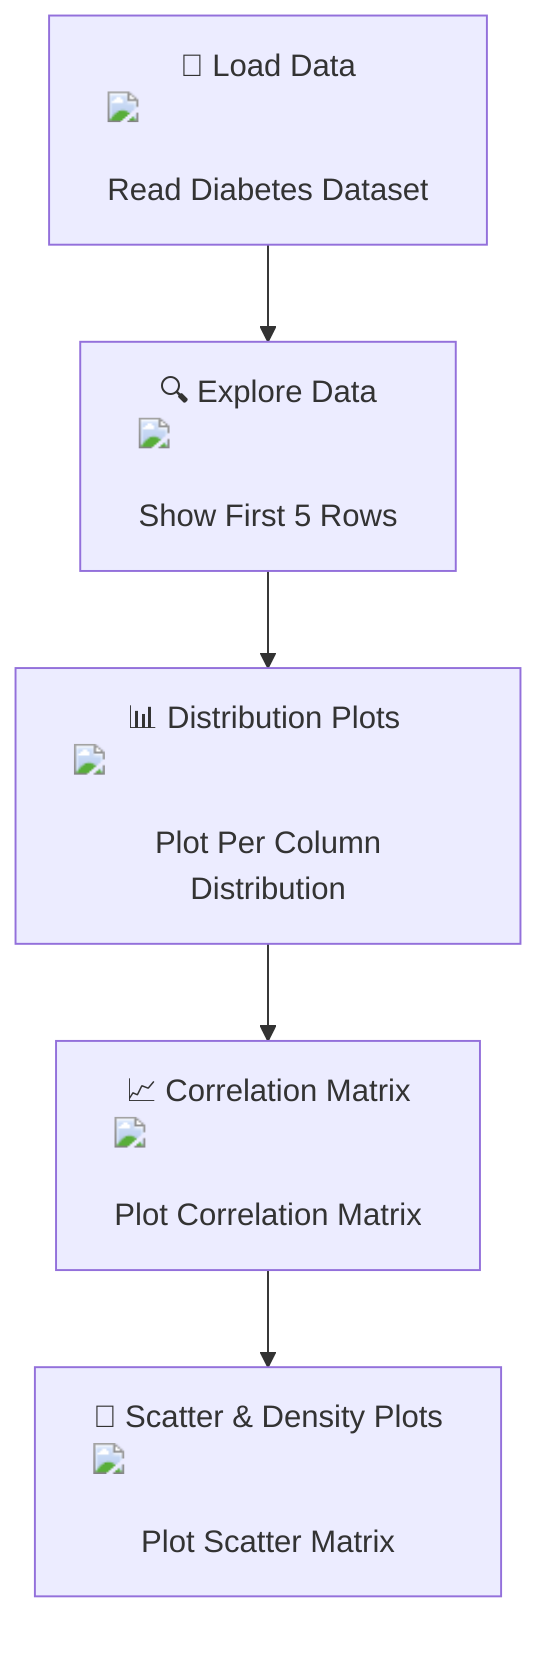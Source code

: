 graph TD;
    A["📂 Load Data <img src='file.svg'/> <br/> Read Diabetes Dataset"] --> B["🔍 Explore Data <img src='table.svg'/> <br/> Show First 5 Rows"];
    B --> C["📊 Distribution Plots <img src='hist_template.svg'/> <br/> Plot Per Column Distribution"];
    C --> D["📈 Correlation Matrix <img src='barplot_template.svg'/> <br/> Plot Correlation Matrix"];
    D --> E["🔗 Scatter & Density Plots <img src='scatter_plot_template.svg'/> <br/> Plot Scatter Matrix"];